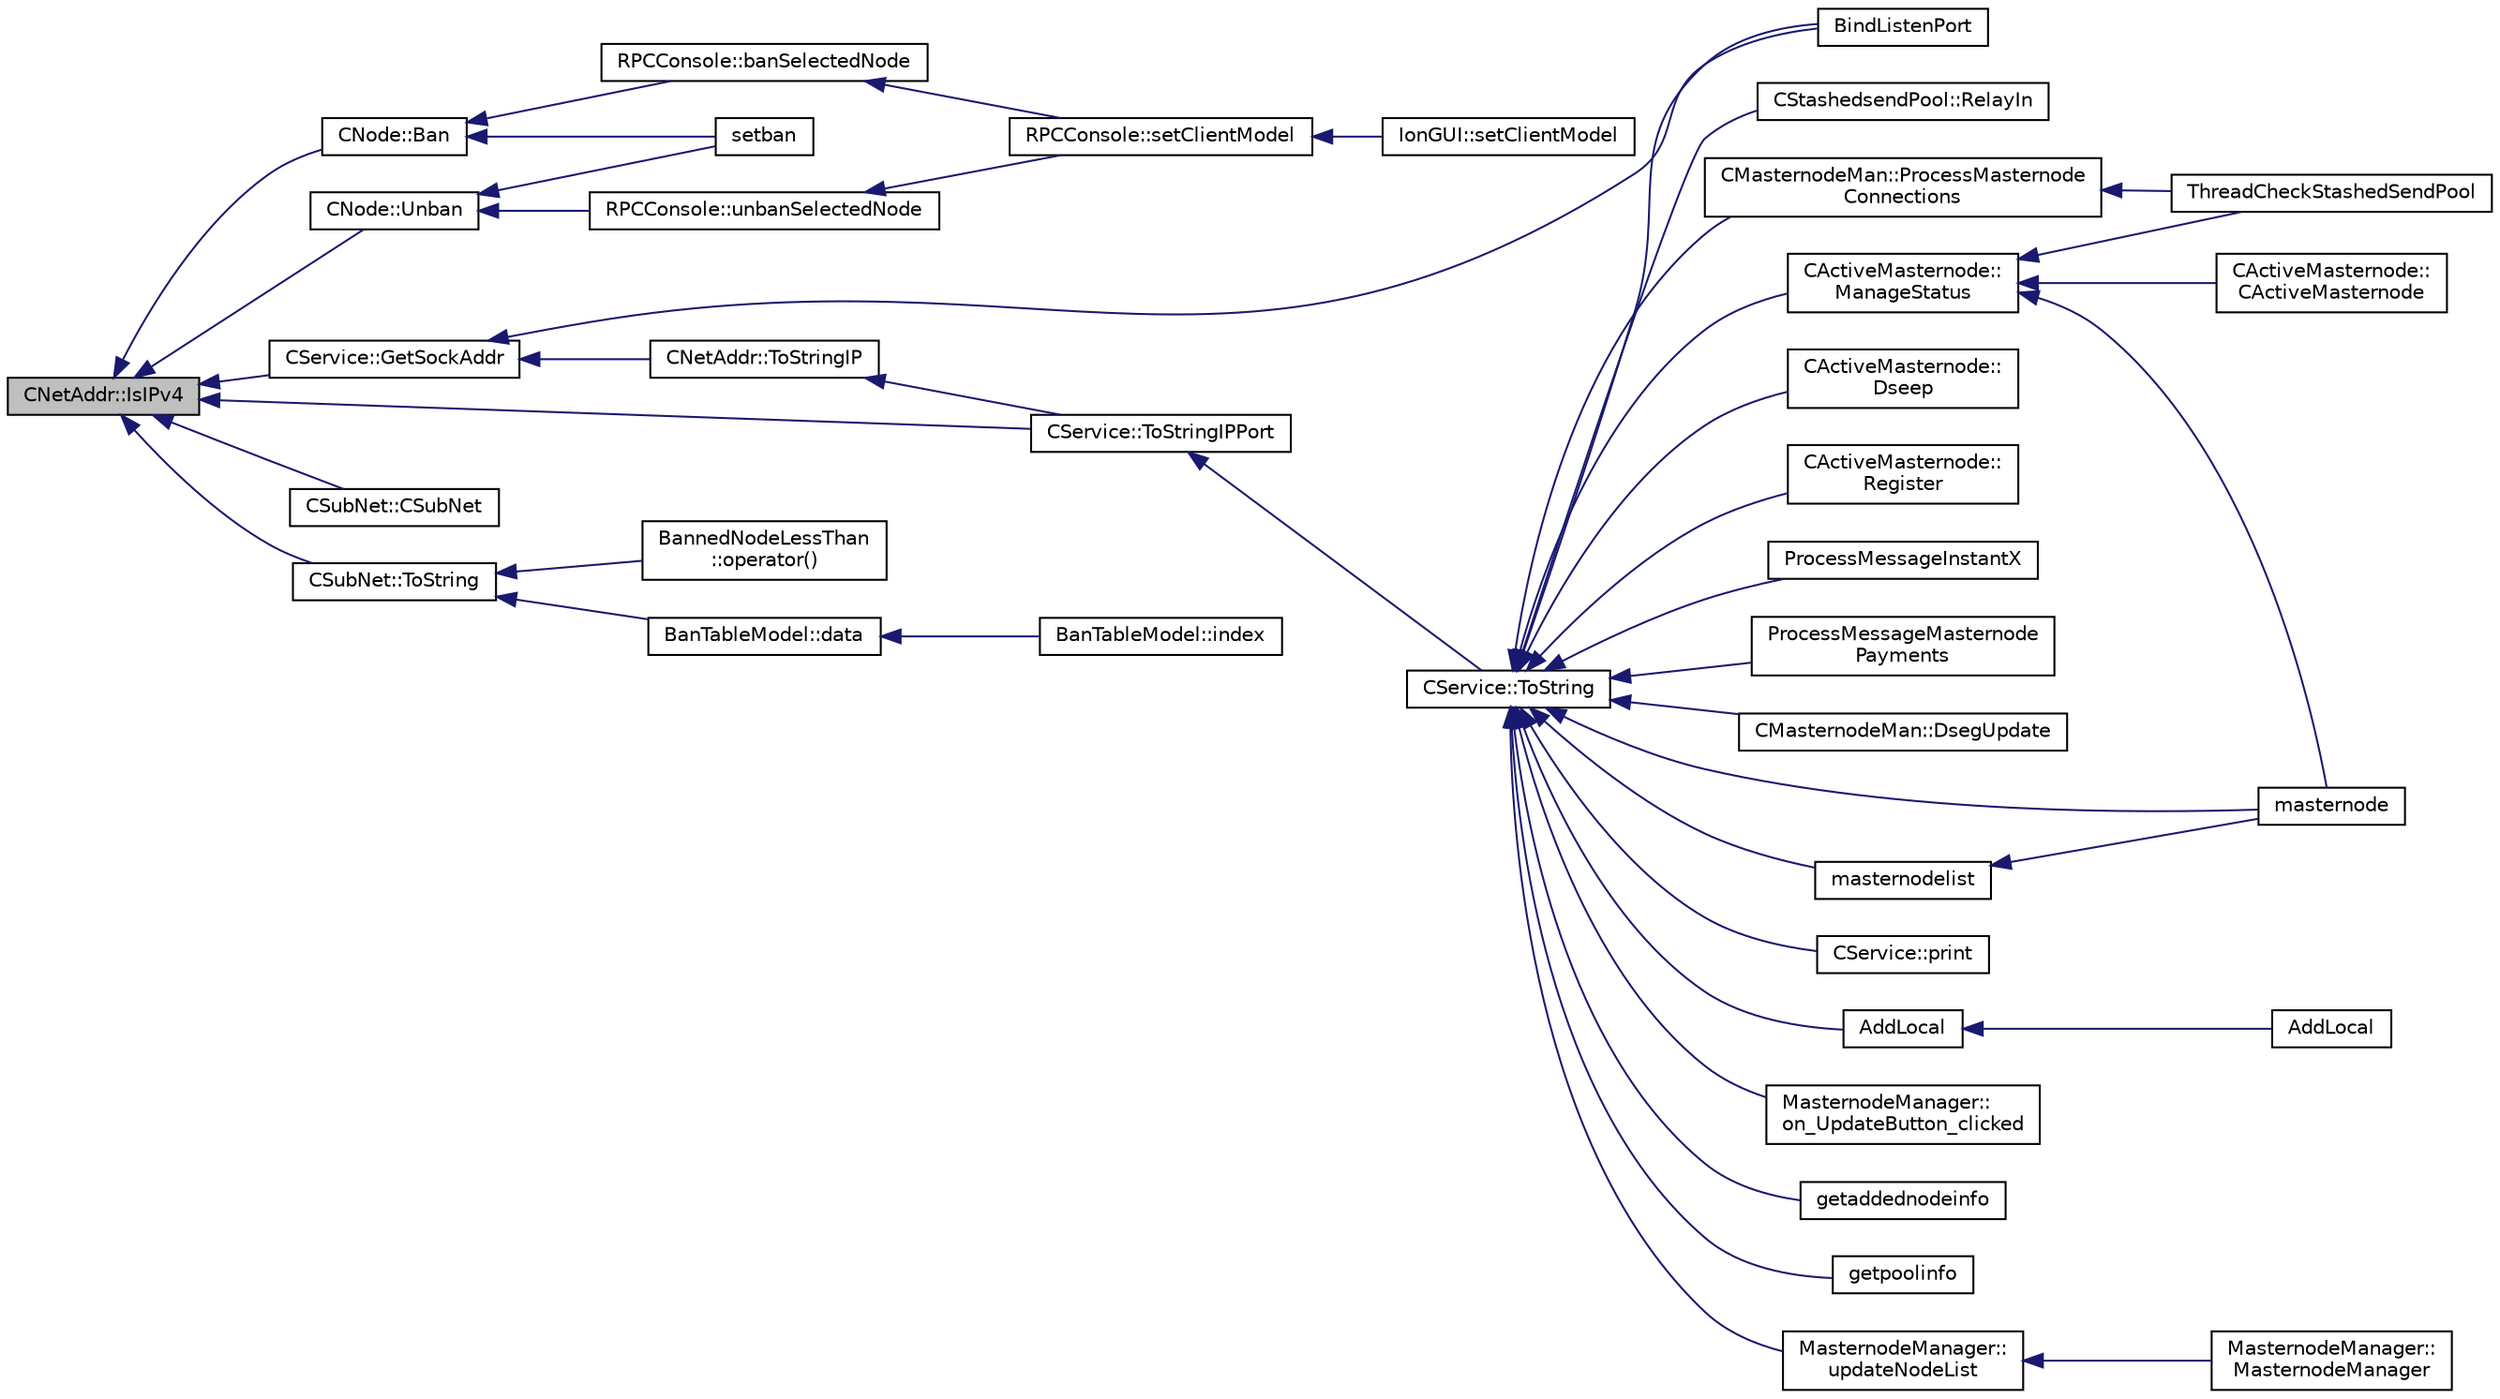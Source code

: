 digraph "CNetAddr::IsIPv4"
{
  edge [fontname="Helvetica",fontsize="10",labelfontname="Helvetica",labelfontsize="10"];
  node [fontname="Helvetica",fontsize="10",shape=record];
  rankdir="LR";
  Node136 [label="CNetAddr::IsIPv4",height=0.2,width=0.4,color="black", fillcolor="grey75", style="filled", fontcolor="black"];
  Node136 -> Node137 [dir="back",color="midnightblue",fontsize="10",style="solid",fontname="Helvetica"];
  Node137 [label="CNode::Ban",height=0.2,width=0.4,color="black", fillcolor="white", style="filled",URL="$d1/d64/class_c_node.html#abcf61a98cdd7f8798f9bf3df88df4462"];
  Node137 -> Node138 [dir="back",color="midnightblue",fontsize="10",style="solid",fontname="Helvetica"];
  Node138 [label="RPCConsole::banSelectedNode",height=0.2,width=0.4,color="black", fillcolor="white", style="filled",URL="$d7/de8/class_r_p_c_console.html#aacaf485583b6342c5e1877e7582f95c5",tooltip="Ban a selected node on the Peers tab. "];
  Node138 -> Node139 [dir="back",color="midnightblue",fontsize="10",style="solid",fontname="Helvetica"];
  Node139 [label="RPCConsole::setClientModel",height=0.2,width=0.4,color="black", fillcolor="white", style="filled",URL="$d7/de8/class_r_p_c_console.html#a355349a33664a07628e9ca22a60f5fa7"];
  Node139 -> Node140 [dir="back",color="midnightblue",fontsize="10",style="solid",fontname="Helvetica"];
  Node140 [label="IonGUI::setClientModel",height=0.2,width=0.4,color="black", fillcolor="white", style="filled",URL="$dc/d0b/class_ion_g_u_i.html#aee0c583c834ce4f4c598c29db83b0680",tooltip="Set the client model. "];
  Node137 -> Node141 [dir="back",color="midnightblue",fontsize="10",style="solid",fontname="Helvetica"];
  Node141 [label="setban",height=0.2,width=0.4,color="black", fillcolor="white", style="filled",URL="$df/dab/rpcnet_8cpp.html#a4691c5765507f04c86e42e8df1e5c047"];
  Node136 -> Node142 [dir="back",color="midnightblue",fontsize="10",style="solid",fontname="Helvetica"];
  Node142 [label="CNode::Unban",height=0.2,width=0.4,color="black", fillcolor="white", style="filled",URL="$d1/d64/class_c_node.html#ad182be70ca3fb1acfd50a0a7f04f2960"];
  Node142 -> Node143 [dir="back",color="midnightblue",fontsize="10",style="solid",fontname="Helvetica"];
  Node143 [label="RPCConsole::unbanSelectedNode",height=0.2,width=0.4,color="black", fillcolor="white", style="filled",URL="$d7/de8/class_r_p_c_console.html#a9a974887c33bf1d4b25eb6aeea002941",tooltip="Unban a selected node on the Bans tab. "];
  Node143 -> Node139 [dir="back",color="midnightblue",fontsize="10",style="solid",fontname="Helvetica"];
  Node142 -> Node141 [dir="back",color="midnightblue",fontsize="10",style="solid",fontname="Helvetica"];
  Node136 -> Node144 [dir="back",color="midnightblue",fontsize="10",style="solid",fontname="Helvetica"];
  Node144 [label="CService::GetSockAddr",height=0.2,width=0.4,color="black", fillcolor="white", style="filled",URL="$d3/dcc/class_c_service.html#ac4c6d655fab3af40937f0b0c65581745"];
  Node144 -> Node145 [dir="back",color="midnightblue",fontsize="10",style="solid",fontname="Helvetica"];
  Node145 [label="BindListenPort",height=0.2,width=0.4,color="black", fillcolor="white", style="filled",URL="$dd/d84/net_8cpp.html#a0c8010ad96acff7cca6aca684ec42b71"];
  Node144 -> Node146 [dir="back",color="midnightblue",fontsize="10",style="solid",fontname="Helvetica"];
  Node146 [label="CNetAddr::ToStringIP",height=0.2,width=0.4,color="black", fillcolor="white", style="filled",URL="$d3/dc3/class_c_net_addr.html#a0c8d9b5ed3824546ff4dccca3b28b073"];
  Node146 -> Node147 [dir="back",color="midnightblue",fontsize="10",style="solid",fontname="Helvetica"];
  Node147 [label="CService::ToStringIPPort",height=0.2,width=0.4,color="black", fillcolor="white", style="filled",URL="$d3/dcc/class_c_service.html#a224204c838b12eeb49ca7eabe6f75004"];
  Node147 -> Node148 [dir="back",color="midnightblue",fontsize="10",style="solid",fontname="Helvetica"];
  Node148 [label="CService::ToString",height=0.2,width=0.4,color="black", fillcolor="white", style="filled",URL="$d3/dcc/class_c_service.html#a225473158bc07c87a6a862160d73cfea"];
  Node148 -> Node149 [dir="back",color="midnightblue",fontsize="10",style="solid",fontname="Helvetica"];
  Node149 [label="CActiveMasternode::\lManageStatus",height=0.2,width=0.4,color="black", fillcolor="white", style="filled",URL="$d9/d29/class_c_active_masternode.html#a8004b3b2100da7dcfedbd1e959633e51"];
  Node149 -> Node150 [dir="back",color="midnightblue",fontsize="10",style="solid",fontname="Helvetica"];
  Node150 [label="CActiveMasternode::\lCActiveMasternode",height=0.2,width=0.4,color="black", fillcolor="white", style="filled",URL="$d9/d29/class_c_active_masternode.html#a7ffb946d1b2aad0054d3b3efce8c0543"];
  Node149 -> Node151 [dir="back",color="midnightblue",fontsize="10",style="solid",fontname="Helvetica"];
  Node151 [label="masternode",height=0.2,width=0.4,color="black", fillcolor="white", style="filled",URL="$d5/d6b/rpcstashedsend_8cpp.html#a30609e443aeb47c29ed0878d16b1b5e1"];
  Node149 -> Node152 [dir="back",color="midnightblue",fontsize="10",style="solid",fontname="Helvetica"];
  Node152 [label="ThreadCheckStashedSendPool",height=0.2,width=0.4,color="black", fillcolor="white", style="filled",URL="$d9/dbc/stashedsend_8h.html#ab583ddc86effded8432ea5387f77d883"];
  Node148 -> Node153 [dir="back",color="midnightblue",fontsize="10",style="solid",fontname="Helvetica"];
  Node153 [label="CActiveMasternode::\lDseep",height=0.2,width=0.4,color="black", fillcolor="white", style="filled",URL="$d9/d29/class_c_active_masternode.html#aa14a1a9611f6b73cc3e860cda75de88c"];
  Node148 -> Node154 [dir="back",color="midnightblue",fontsize="10",style="solid",fontname="Helvetica"];
  Node154 [label="CActiveMasternode::\lRegister",height=0.2,width=0.4,color="black", fillcolor="white", style="filled",URL="$d9/d29/class_c_active_masternode.html#a1fd28a721112cda22fe2f9e1045cf397",tooltip="Register any Masternode. "];
  Node148 -> Node155 [dir="back",color="midnightblue",fontsize="10",style="solid",fontname="Helvetica"];
  Node155 [label="ProcessMessageInstantX",height=0.2,width=0.4,color="black", fillcolor="white", style="filled",URL="$d6/d5f/instantx_8h.html#aa516cb499ead2691d8ab216a499db5d0"];
  Node148 -> Node156 [dir="back",color="midnightblue",fontsize="10",style="solid",fontname="Helvetica"];
  Node156 [label="ProcessMessageMasternode\lPayments",height=0.2,width=0.4,color="black", fillcolor="white", style="filled",URL="$dc/d20/masternode-payments_8h.html#a8c28fb440d8031543d1de309e34c40f2"];
  Node148 -> Node157 [dir="back",color="midnightblue",fontsize="10",style="solid",fontname="Helvetica"];
  Node157 [label="CMasternodeMan::DsegUpdate",height=0.2,width=0.4,color="black", fillcolor="white", style="filled",URL="$dc/d6b/class_c_masternode_man.html#a5aa389cb63e70edf9fd9e2eb7fe90750"];
  Node148 -> Node158 [dir="back",color="midnightblue",fontsize="10",style="solid",fontname="Helvetica"];
  Node158 [label="CMasternodeMan::ProcessMasternode\lConnections",height=0.2,width=0.4,color="black", fillcolor="white", style="filled",URL="$dc/d6b/class_c_masternode_man.html#ad8a9994f53e2d6385b8caba4cd5ee4b9"];
  Node158 -> Node152 [dir="back",color="midnightblue",fontsize="10",style="solid",fontname="Helvetica"];
  Node148 -> Node159 [dir="back",color="midnightblue",fontsize="10",style="solid",fontname="Helvetica"];
  Node159 [label="AddLocal",height=0.2,width=0.4,color="black", fillcolor="white", style="filled",URL="$d7/d97/net_8h.html#a337d6af198a6b0d75f830e56da9b91e9"];
  Node159 -> Node160 [dir="back",color="midnightblue",fontsize="10",style="solid",fontname="Helvetica"];
  Node160 [label="AddLocal",height=0.2,width=0.4,color="black", fillcolor="white", style="filled",URL="$d7/d97/net_8h.html#abda4e8f87772f9a9d9d8f52a93791ffc"];
  Node148 -> Node145 [dir="back",color="midnightblue",fontsize="10",style="solid",fontname="Helvetica"];
  Node148 -> Node161 [dir="back",color="midnightblue",fontsize="10",style="solid",fontname="Helvetica"];
  Node161 [label="CService::print",height=0.2,width=0.4,color="black", fillcolor="white", style="filled",URL="$d3/dcc/class_c_service.html#a4b104c178cb4b71150a49989f5198302"];
  Node148 -> Node162 [dir="back",color="midnightblue",fontsize="10",style="solid",fontname="Helvetica"];
  Node162 [label="MasternodeManager::\lupdateNodeList",height=0.2,width=0.4,color="black", fillcolor="white", style="filled",URL="$d9/d70/class_masternode_manager.html#a5485a8bd6ccf673027165cc1207dfae9"];
  Node162 -> Node163 [dir="back",color="midnightblue",fontsize="10",style="solid",fontname="Helvetica"];
  Node163 [label="MasternodeManager::\lMasternodeManager",height=0.2,width=0.4,color="black", fillcolor="white", style="filled",URL="$d9/d70/class_masternode_manager.html#ad18cb99065e056e6b791e2356de826bf"];
  Node148 -> Node164 [dir="back",color="midnightblue",fontsize="10",style="solid",fontname="Helvetica"];
  Node164 [label="MasternodeManager::\lon_UpdateButton_clicked",height=0.2,width=0.4,color="black", fillcolor="white", style="filled",URL="$d9/d70/class_masternode_manager.html#ae8d07b4d869e3eb09fe1be445eff0430"];
  Node148 -> Node165 [dir="back",color="midnightblue",fontsize="10",style="solid",fontname="Helvetica"];
  Node165 [label="getaddednodeinfo",height=0.2,width=0.4,color="black", fillcolor="white", style="filled",URL="$df/dab/rpcnet_8cpp.html#a2a6994d3b180c8e9ce81e0da65a41bb3"];
  Node148 -> Node166 [dir="back",color="midnightblue",fontsize="10",style="solid",fontname="Helvetica"];
  Node166 [label="getpoolinfo",height=0.2,width=0.4,color="black", fillcolor="white", style="filled",URL="$d5/d6b/rpcstashedsend_8cpp.html#aea4471c128eb07bb1b70b4344ac38564"];
  Node148 -> Node151 [dir="back",color="midnightblue",fontsize="10",style="solid",fontname="Helvetica"];
  Node148 -> Node167 [dir="back",color="midnightblue",fontsize="10",style="solid",fontname="Helvetica"];
  Node167 [label="masternodelist",height=0.2,width=0.4,color="black", fillcolor="white", style="filled",URL="$d5/d6b/rpcstashedsend_8cpp.html#a3a7ed7e37f21eb2912afc6e776f7236c"];
  Node167 -> Node151 [dir="back",color="midnightblue",fontsize="10",style="solid",fontname="Helvetica"];
  Node148 -> Node168 [dir="back",color="midnightblue",fontsize="10",style="solid",fontname="Helvetica"];
  Node168 [label="CStashedsendPool::RelayIn",height=0.2,width=0.4,color="black", fillcolor="white", style="filled",URL="$dd/d8a/class_c_stashedsend_pool.html#aebe6dcd903303539047d0ae907fe38f7"];
  Node136 -> Node147 [dir="back",color="midnightblue",fontsize="10",style="solid",fontname="Helvetica"];
  Node136 -> Node169 [dir="back",color="midnightblue",fontsize="10",style="solid",fontname="Helvetica"];
  Node169 [label="CSubNet::CSubNet",height=0.2,width=0.4,color="black", fillcolor="white", style="filled",URL="$d9/d87/class_c_sub_net.html#a6e8cd7a5e46e93d3ad62896dcb5a5a78"];
  Node136 -> Node170 [dir="back",color="midnightblue",fontsize="10",style="solid",fontname="Helvetica"];
  Node170 [label="CSubNet::ToString",height=0.2,width=0.4,color="black", fillcolor="white", style="filled",URL="$d9/d87/class_c_sub_net.html#a91cabfec6c5056fe8f8b477334563880"];
  Node170 -> Node171 [dir="back",color="midnightblue",fontsize="10",style="solid",fontname="Helvetica"];
  Node171 [label="BannedNodeLessThan\l::operator()",height=0.2,width=0.4,color="black", fillcolor="white", style="filled",URL="$d5/d1f/class_banned_node_less_than.html#a9ab20cdbaf3357bff0d7b33122f8c900"];
  Node170 -> Node172 [dir="back",color="midnightblue",fontsize="10",style="solid",fontname="Helvetica"];
  Node172 [label="BanTableModel::data",height=0.2,width=0.4,color="black", fillcolor="white", style="filled",URL="$d7/d4f/class_ban_table_model.html#a1f38cbdde8831de9156635e2f62ad5f8"];
  Node172 -> Node173 [dir="back",color="midnightblue",fontsize="10",style="solid",fontname="Helvetica"];
  Node173 [label="BanTableModel::index",height=0.2,width=0.4,color="black", fillcolor="white", style="filled",URL="$d7/d4f/class_ban_table_model.html#ae010501b0c3002dbd10ba13dd301cc64"];
}
